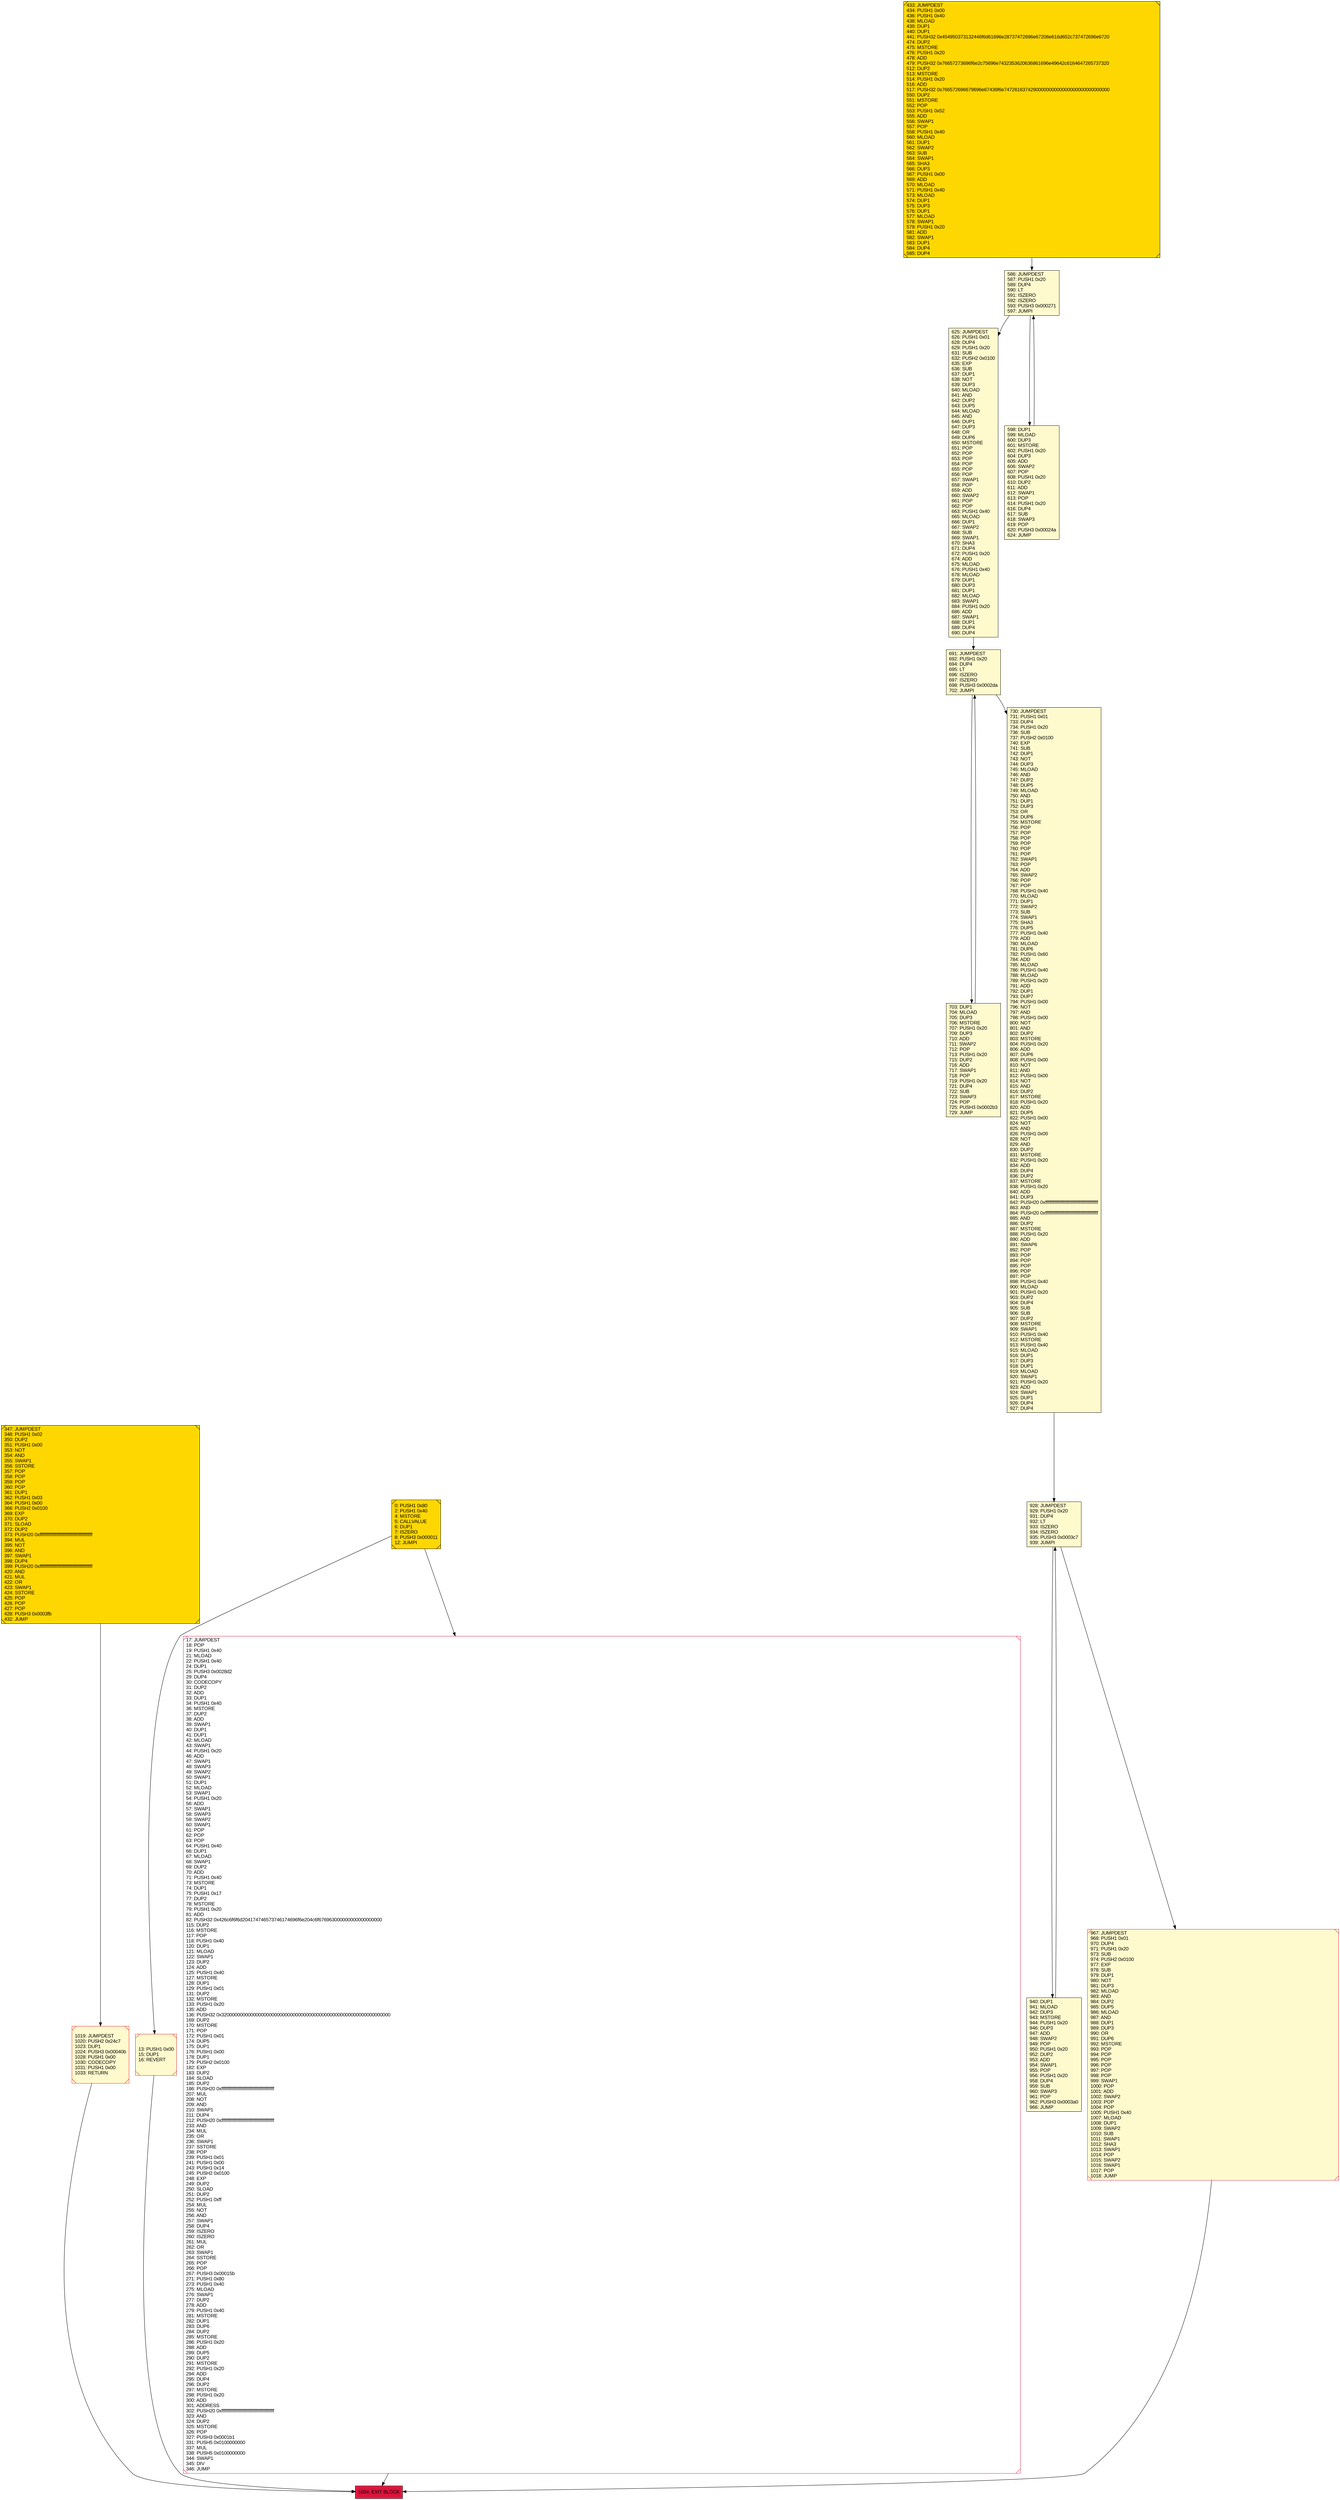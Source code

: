 digraph G {
bgcolor=transparent rankdir=UD;
node [shape=box style=filled color=black fillcolor=white fontname=arial fontcolor=black];
691 [label="691: JUMPDEST\l692: PUSH1 0x20\l694: DUP4\l695: LT\l696: ISZERO\l697: ISZERO\l698: PUSH3 0x0002da\l702: JUMPI\l" fillcolor=lemonchiffon ];
347 [label="347: JUMPDEST\l348: PUSH1 0x02\l350: DUP2\l351: PUSH1 0x00\l353: NOT\l354: AND\l355: SWAP1\l356: SSTORE\l357: POP\l358: POP\l359: POP\l360: POP\l361: DUP1\l362: PUSH1 0x03\l364: PUSH1 0x00\l366: PUSH2 0x0100\l369: EXP\l370: DUP2\l371: SLOAD\l372: DUP2\l373: PUSH20 0xffffffffffffffffffffffffffffffffffffffff\l394: MUL\l395: NOT\l396: AND\l397: SWAP1\l398: DUP4\l399: PUSH20 0xffffffffffffffffffffffffffffffffffffffff\l420: AND\l421: MUL\l422: OR\l423: SWAP1\l424: SSTORE\l425: POP\l426: POP\l427: POP\l428: PUSH3 0x0003fb\l432: JUMP\l" fillcolor=lemonchiffon shape=Msquare fillcolor=gold ];
703 [label="703: DUP1\l704: MLOAD\l705: DUP3\l706: MSTORE\l707: PUSH1 0x20\l709: DUP3\l710: ADD\l711: SWAP2\l712: POP\l713: PUSH1 0x20\l715: DUP2\l716: ADD\l717: SWAP1\l718: POP\l719: PUSH1 0x20\l721: DUP4\l722: SUB\l723: SWAP3\l724: POP\l725: PUSH3 0x0002b3\l729: JUMP\l" fillcolor=lemonchiffon ];
940 [label="940: DUP1\l941: MLOAD\l942: DUP3\l943: MSTORE\l944: PUSH1 0x20\l946: DUP3\l947: ADD\l948: SWAP2\l949: POP\l950: PUSH1 0x20\l952: DUP2\l953: ADD\l954: SWAP1\l955: POP\l956: PUSH1 0x20\l958: DUP4\l959: SUB\l960: SWAP3\l961: POP\l962: PUSH3 0x0003a0\l966: JUMP\l" fillcolor=lemonchiffon ];
1034 [label="1034: EXIT BLOCK\l" fillcolor=crimson ];
1019 [label="1019: JUMPDEST\l1020: PUSH2 0x24c7\l1023: DUP1\l1024: PUSH3 0x00040b\l1028: PUSH1 0x00\l1030: CODECOPY\l1031: PUSH1 0x00\l1033: RETURN\l" fillcolor=lemonchiffon shape=Msquare color=crimson ];
586 [label="586: JUMPDEST\l587: PUSH1 0x20\l589: DUP4\l590: LT\l591: ISZERO\l592: ISZERO\l593: PUSH3 0x000271\l597: JUMPI\l" fillcolor=lemonchiffon ];
730 [label="730: JUMPDEST\l731: PUSH1 0x01\l733: DUP4\l734: PUSH1 0x20\l736: SUB\l737: PUSH2 0x0100\l740: EXP\l741: SUB\l742: DUP1\l743: NOT\l744: DUP3\l745: MLOAD\l746: AND\l747: DUP2\l748: DUP5\l749: MLOAD\l750: AND\l751: DUP1\l752: DUP3\l753: OR\l754: DUP6\l755: MSTORE\l756: POP\l757: POP\l758: POP\l759: POP\l760: POP\l761: POP\l762: SWAP1\l763: POP\l764: ADD\l765: SWAP2\l766: POP\l767: POP\l768: PUSH1 0x40\l770: MLOAD\l771: DUP1\l772: SWAP2\l773: SUB\l774: SWAP1\l775: SHA3\l776: DUP5\l777: PUSH1 0x40\l779: ADD\l780: MLOAD\l781: DUP6\l782: PUSH1 0x60\l784: ADD\l785: MLOAD\l786: PUSH1 0x40\l788: MLOAD\l789: PUSH1 0x20\l791: ADD\l792: DUP1\l793: DUP7\l794: PUSH1 0x00\l796: NOT\l797: AND\l798: PUSH1 0x00\l800: NOT\l801: AND\l802: DUP2\l803: MSTORE\l804: PUSH1 0x20\l806: ADD\l807: DUP6\l808: PUSH1 0x00\l810: NOT\l811: AND\l812: PUSH1 0x00\l814: NOT\l815: AND\l816: DUP2\l817: MSTORE\l818: PUSH1 0x20\l820: ADD\l821: DUP5\l822: PUSH1 0x00\l824: NOT\l825: AND\l826: PUSH1 0x00\l828: NOT\l829: AND\l830: DUP2\l831: MSTORE\l832: PUSH1 0x20\l834: ADD\l835: DUP4\l836: DUP2\l837: MSTORE\l838: PUSH1 0x20\l840: ADD\l841: DUP3\l842: PUSH20 0xffffffffffffffffffffffffffffffffffffffff\l863: AND\l864: PUSH20 0xffffffffffffffffffffffffffffffffffffffff\l885: AND\l886: DUP2\l887: MSTORE\l888: PUSH1 0x20\l890: ADD\l891: SWAP6\l892: POP\l893: POP\l894: POP\l895: POP\l896: POP\l897: POP\l898: PUSH1 0x40\l900: MLOAD\l901: PUSH1 0x20\l903: DUP2\l904: DUP4\l905: SUB\l906: SUB\l907: DUP2\l908: MSTORE\l909: SWAP1\l910: PUSH1 0x40\l912: MSTORE\l913: PUSH1 0x40\l915: MLOAD\l916: DUP1\l917: DUP3\l918: DUP1\l919: MLOAD\l920: SWAP1\l921: PUSH1 0x20\l923: ADD\l924: SWAP1\l925: DUP1\l926: DUP4\l927: DUP4\l" fillcolor=lemonchiffon ];
967 [label="967: JUMPDEST\l968: PUSH1 0x01\l970: DUP4\l971: PUSH1 0x20\l973: SUB\l974: PUSH2 0x0100\l977: EXP\l978: SUB\l979: DUP1\l980: NOT\l981: DUP3\l982: MLOAD\l983: AND\l984: DUP2\l985: DUP5\l986: MLOAD\l987: AND\l988: DUP1\l989: DUP3\l990: OR\l991: DUP6\l992: MSTORE\l993: POP\l994: POP\l995: POP\l996: POP\l997: POP\l998: POP\l999: SWAP1\l1000: POP\l1001: ADD\l1002: SWAP2\l1003: POP\l1004: POP\l1005: PUSH1 0x40\l1007: MLOAD\l1008: DUP1\l1009: SWAP2\l1010: SUB\l1011: SWAP1\l1012: SHA3\l1013: SWAP1\l1014: POP\l1015: SWAP2\l1016: SWAP1\l1017: POP\l1018: JUMP\l" fillcolor=lemonchiffon shape=Msquare color=crimson ];
13 [label="13: PUSH1 0x00\l15: DUP1\l16: REVERT\l" fillcolor=lemonchiffon shape=Msquare color=crimson ];
433 [label="433: JUMPDEST\l434: PUSH1 0x00\l436: PUSH1 0x40\l438: MLOAD\l439: DUP1\l440: DUP1\l441: PUSH32 0x454950373132446f6d61696e28737472696e67206e616d652c737472696e6720\l474: DUP2\l475: MSTORE\l476: PUSH1 0x20\l478: ADD\l479: PUSH32 0x76657273696f6e2c75696e7432353620636861696e49642c6164647265737320\l512: DUP2\l513: MSTORE\l514: PUSH1 0x20\l516: ADD\l517: PUSH32 0x766572696679696e67436f6e7472616374290000000000000000000000000000\l550: DUP2\l551: MSTORE\l552: POP\l553: PUSH1 0x52\l555: ADD\l556: SWAP1\l557: POP\l558: PUSH1 0x40\l560: MLOAD\l561: DUP1\l562: SWAP2\l563: SUB\l564: SWAP1\l565: SHA3\l566: DUP3\l567: PUSH1 0x00\l569: ADD\l570: MLOAD\l571: PUSH1 0x40\l573: MLOAD\l574: DUP1\l575: DUP3\l576: DUP1\l577: MLOAD\l578: SWAP1\l579: PUSH1 0x20\l581: ADD\l582: SWAP1\l583: DUP1\l584: DUP4\l585: DUP4\l" fillcolor=lemonchiffon shape=Msquare fillcolor=gold ];
17 [label="17: JUMPDEST\l18: POP\l19: PUSH1 0x40\l21: MLOAD\l22: PUSH1 0x40\l24: DUP1\l25: PUSH3 0x0028d2\l29: DUP4\l30: CODECOPY\l31: DUP2\l32: ADD\l33: DUP1\l34: PUSH1 0x40\l36: MSTORE\l37: DUP2\l38: ADD\l39: SWAP1\l40: DUP1\l41: DUP1\l42: MLOAD\l43: SWAP1\l44: PUSH1 0x20\l46: ADD\l47: SWAP1\l48: SWAP3\l49: SWAP2\l50: SWAP1\l51: DUP1\l52: MLOAD\l53: SWAP1\l54: PUSH1 0x20\l56: ADD\l57: SWAP1\l58: SWAP3\l59: SWAP2\l60: SWAP1\l61: POP\l62: POP\l63: POP\l64: PUSH1 0x40\l66: DUP1\l67: MLOAD\l68: SWAP1\l69: DUP2\l70: ADD\l71: PUSH1 0x40\l73: MSTORE\l74: DUP1\l75: PUSH1 0x17\l77: DUP2\l78: MSTORE\l79: PUSH1 0x20\l81: ADD\l82: PUSH32 0x426c6f6f6d204174746573746174696f6e204c6f676963000000000000000000\l115: DUP2\l116: MSTORE\l117: POP\l118: PUSH1 0x40\l120: DUP1\l121: MLOAD\l122: SWAP1\l123: DUP2\l124: ADD\l125: PUSH1 0x40\l127: MSTORE\l128: DUP1\l129: PUSH1 0x01\l131: DUP2\l132: MSTORE\l133: PUSH1 0x20\l135: ADD\l136: PUSH32 0x3200000000000000000000000000000000000000000000000000000000000000\l169: DUP2\l170: MSTORE\l171: POP\l172: PUSH1 0x01\l174: DUP5\l175: DUP1\l176: PUSH1 0x00\l178: DUP1\l179: PUSH2 0x0100\l182: EXP\l183: DUP2\l184: SLOAD\l185: DUP2\l186: PUSH20 0xffffffffffffffffffffffffffffffffffffffff\l207: MUL\l208: NOT\l209: AND\l210: SWAP1\l211: DUP4\l212: PUSH20 0xffffffffffffffffffffffffffffffffffffffff\l233: AND\l234: MUL\l235: OR\l236: SWAP1\l237: SSTORE\l238: POP\l239: PUSH1 0x01\l241: PUSH1 0x00\l243: PUSH1 0x14\l245: PUSH2 0x0100\l248: EXP\l249: DUP2\l250: SLOAD\l251: DUP2\l252: PUSH1 0xff\l254: MUL\l255: NOT\l256: AND\l257: SWAP1\l258: DUP4\l259: ISZERO\l260: ISZERO\l261: MUL\l262: OR\l263: SWAP1\l264: SSTORE\l265: POP\l266: POP\l267: PUSH3 0x00015b\l271: PUSH1 0x80\l273: PUSH1 0x40\l275: MLOAD\l276: SWAP1\l277: DUP2\l278: ADD\l279: PUSH1 0x40\l281: MSTORE\l282: DUP1\l283: DUP6\l284: DUP2\l285: MSTORE\l286: PUSH1 0x20\l288: ADD\l289: DUP5\l290: DUP2\l291: MSTORE\l292: PUSH1 0x20\l294: ADD\l295: DUP4\l296: DUP2\l297: MSTORE\l298: PUSH1 0x20\l300: ADD\l301: ADDRESS\l302: PUSH20 0xffffffffffffffffffffffffffffffffffffffff\l323: AND\l324: DUP2\l325: MSTORE\l326: POP\l327: PUSH3 0x0001b1\l331: PUSH5 0x0100000000\l337: MUL\l338: PUSH5 0x0100000000\l344: SWAP1\l345: DIV\l346: JUMP\l" shape=Msquare color=crimson ];
0 [label="0: PUSH1 0x80\l2: PUSH1 0x40\l4: MSTORE\l5: CALLVALUE\l6: DUP1\l7: ISZERO\l8: PUSH3 0x000011\l12: JUMPI\l" fillcolor=lemonchiffon shape=Msquare fillcolor=gold ];
625 [label="625: JUMPDEST\l626: PUSH1 0x01\l628: DUP4\l629: PUSH1 0x20\l631: SUB\l632: PUSH2 0x0100\l635: EXP\l636: SUB\l637: DUP1\l638: NOT\l639: DUP3\l640: MLOAD\l641: AND\l642: DUP2\l643: DUP5\l644: MLOAD\l645: AND\l646: DUP1\l647: DUP3\l648: OR\l649: DUP6\l650: MSTORE\l651: POP\l652: POP\l653: POP\l654: POP\l655: POP\l656: POP\l657: SWAP1\l658: POP\l659: ADD\l660: SWAP2\l661: POP\l662: POP\l663: PUSH1 0x40\l665: MLOAD\l666: DUP1\l667: SWAP2\l668: SUB\l669: SWAP1\l670: SHA3\l671: DUP4\l672: PUSH1 0x20\l674: ADD\l675: MLOAD\l676: PUSH1 0x40\l678: MLOAD\l679: DUP1\l680: DUP3\l681: DUP1\l682: MLOAD\l683: SWAP1\l684: PUSH1 0x20\l686: ADD\l687: SWAP1\l688: DUP1\l689: DUP4\l690: DUP4\l" fillcolor=lemonchiffon ];
598 [label="598: DUP1\l599: MLOAD\l600: DUP3\l601: MSTORE\l602: PUSH1 0x20\l604: DUP3\l605: ADD\l606: SWAP2\l607: POP\l608: PUSH1 0x20\l610: DUP2\l611: ADD\l612: SWAP1\l613: POP\l614: PUSH1 0x20\l616: DUP4\l617: SUB\l618: SWAP3\l619: POP\l620: PUSH3 0x00024a\l624: JUMP\l" fillcolor=lemonchiffon ];
928 [label="928: JUMPDEST\l929: PUSH1 0x20\l931: DUP4\l932: LT\l933: ISZERO\l934: ISZERO\l935: PUSH3 0x0003c7\l939: JUMPI\l" fillcolor=lemonchiffon ];
967 -> 1034;
1019 -> 1034;
0 -> 17;
691 -> 703;
703 -> 691;
13 -> 1034;
433 -> 586;
347 -> 1019;
691 -> 730;
586 -> 598;
598 -> 586;
730 -> 928;
928 -> 967;
625 -> 691;
928 -> 940;
940 -> 928;
17 -> 1034;
586 -> 625;
0 -> 13;
}